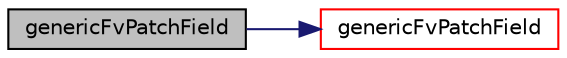 digraph "genericFvPatchField"
{
  bgcolor="transparent";
  edge [fontname="Helvetica",fontsize="10",labelfontname="Helvetica",labelfontsize="10"];
  node [fontname="Helvetica",fontsize="10",shape=record];
  rankdir="LR";
  Node667 [label="genericFvPatchField",height=0.2,width=0.4,color="black", fillcolor="grey75", style="filled", fontcolor="black"];
  Node667 -> Node668 [color="midnightblue",fontsize="10",style="solid",fontname="Helvetica"];
  Node668 [label="genericFvPatchField",height=0.2,width=0.4,color="red",URL="$a24689.html#ab55dc2b31f5662bc962bd4138a1f8614",tooltip="Construct from patch and internal field. "];
}
